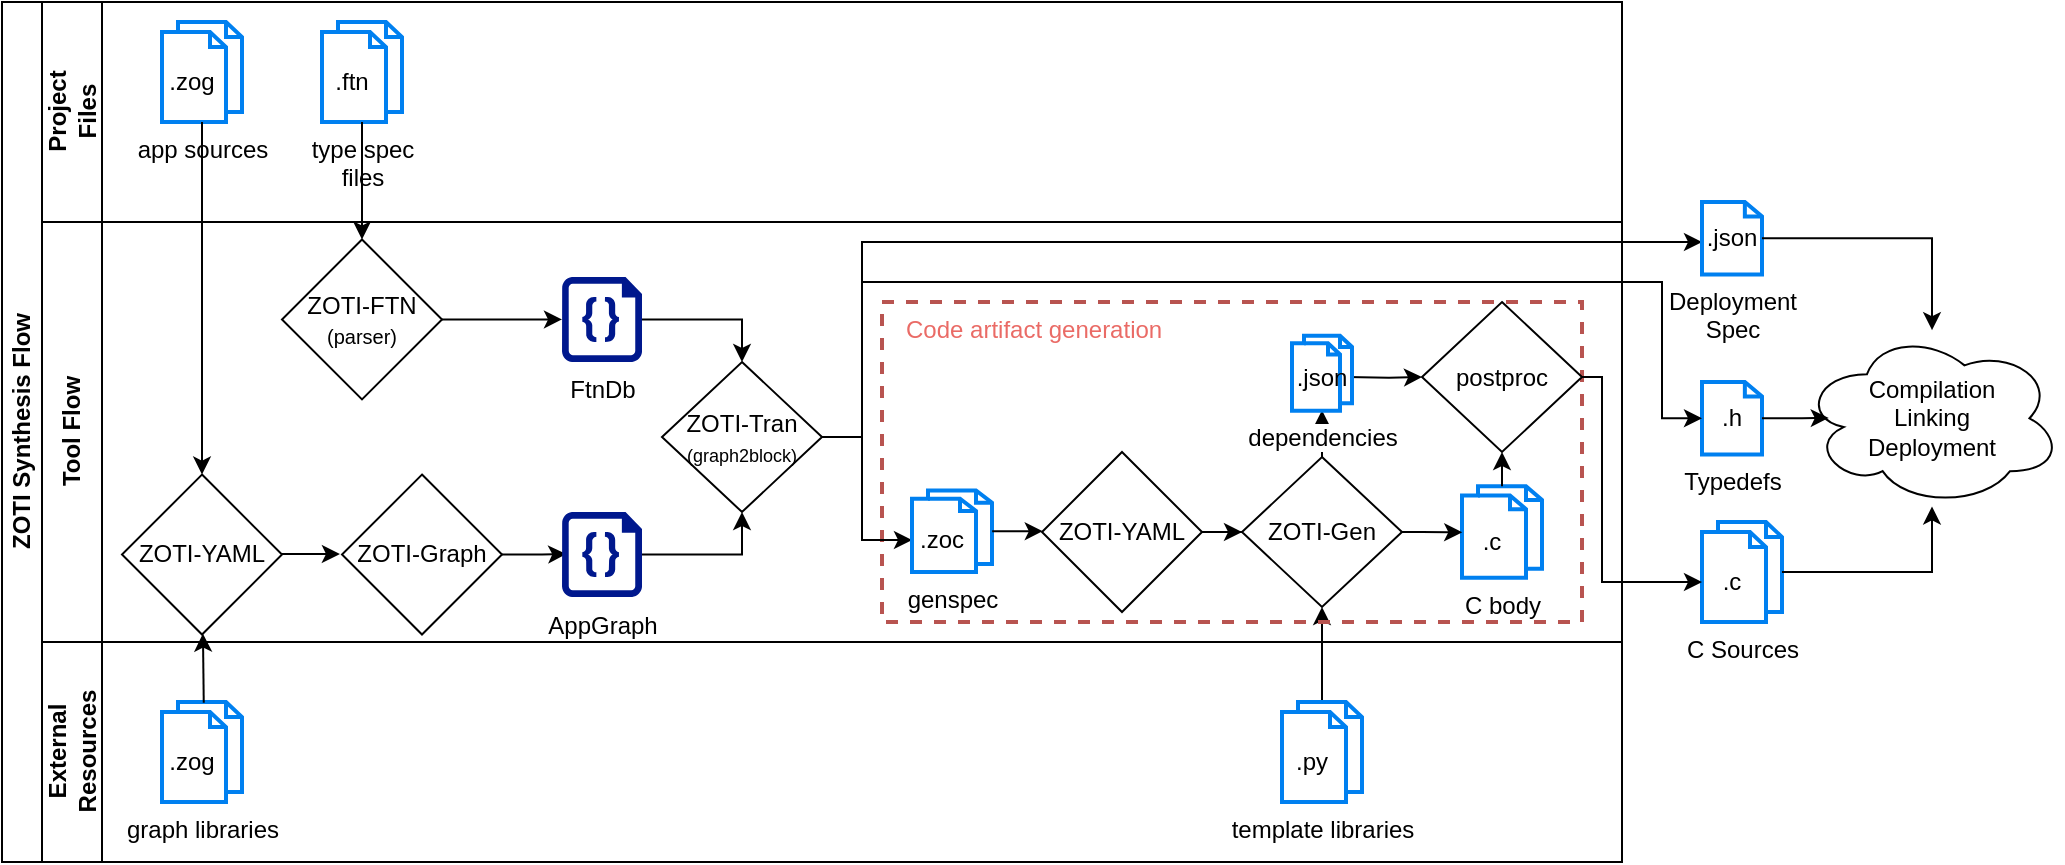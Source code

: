 <mxfile version="21.1.2" type="device" pages="2">
  <diagram id="prtHgNgQTEPvFCAcTncT" name="Page-1">
    <mxGraphModel dx="661" dy="906" grid="1" gridSize="10" guides="1" tooltips="1" connect="1" arrows="1" fold="1" page="1" pageScale="1" pageWidth="827" pageHeight="1169" math="0" shadow="0">
      <root>
        <mxCell id="0" />
        <mxCell id="1" parent="0" />
        <mxCell id="dNxyNK7c78bLwvsdeMH5-19" value="ZOTI Synthesis Flow" style="swimlane;html=1;childLayout=stackLayout;resizeParent=1;resizeParentMax=0;horizontal=0;startSize=20;horizontalStack=0;" parent="1" vertex="1">
          <mxGeometry x="10" y="10" width="810" height="430" as="geometry" />
        </mxCell>
        <mxCell id="dNxyNK7c78bLwvsdeMH5-20" value="Project&lt;br&gt;Files" style="swimlane;html=1;startSize=30;horizontal=0;" parent="dNxyNK7c78bLwvsdeMH5-19" vertex="1">
          <mxGeometry x="20" width="790" height="110" as="geometry">
            <mxRectangle x="20" width="430" height="30" as="alternateBounds" />
          </mxGeometry>
        </mxCell>
        <mxCell id="8JhQtjsmq_hKnZak356e-7" value="" style="group" parent="dNxyNK7c78bLwvsdeMH5-20" vertex="1" connectable="0">
          <mxGeometry x="60" y="10" width="40" height="50" as="geometry" />
        </mxCell>
        <mxCell id="8JhQtjsmq_hKnZak356e-10" value="" style="group" parent="8JhQtjsmq_hKnZak356e-7" vertex="1" connectable="0">
          <mxGeometry width="40" height="50" as="geometry" />
        </mxCell>
        <mxCell id="8JhQtjsmq_hKnZak356e-5" value="app sources" style="html=1;verticalLabelPosition=bottom;align=center;labelBackgroundColor=#ffffff;verticalAlign=top;strokeWidth=2;strokeColor=#0080F0;shadow=0;dashed=0;shape=mxgraph.ios7.icons.documents;" parent="8JhQtjsmq_hKnZak356e-10" vertex="1">
          <mxGeometry width="40" height="50" as="geometry" />
        </mxCell>
        <mxCell id="8JhQtjsmq_hKnZak356e-6" value=".zog" style="text;html=1;strokeColor=none;fillColor=none;align=center;verticalAlign=middle;whiteSpace=wrap;rounded=0;" parent="8JhQtjsmq_hKnZak356e-10" vertex="1">
          <mxGeometry y="15" width="30" height="30" as="geometry" />
        </mxCell>
        <mxCell id="8JhQtjsmq_hKnZak356e-28" value="" style="group" parent="dNxyNK7c78bLwvsdeMH5-20" vertex="1" connectable="0">
          <mxGeometry x="140" y="10" width="40" height="50" as="geometry" />
        </mxCell>
        <mxCell id="8JhQtjsmq_hKnZak356e-29" value="" style="group" parent="8JhQtjsmq_hKnZak356e-28" vertex="1" connectable="0">
          <mxGeometry width="40" height="50" as="geometry" />
        </mxCell>
        <mxCell id="8JhQtjsmq_hKnZak356e-30" value="type spec&lt;br&gt;files" style="html=1;verticalLabelPosition=bottom;align=center;labelBackgroundColor=#ffffff;verticalAlign=top;strokeWidth=2;strokeColor=#0080F0;shadow=0;dashed=0;shape=mxgraph.ios7.icons.documents;" parent="8JhQtjsmq_hKnZak356e-29" vertex="1">
          <mxGeometry width="40" height="50" as="geometry" />
        </mxCell>
        <mxCell id="8JhQtjsmq_hKnZak356e-31" value=".ftn" style="text;html=1;strokeColor=none;fillColor=none;align=center;verticalAlign=middle;whiteSpace=wrap;rounded=0;" parent="8JhQtjsmq_hKnZak356e-29" vertex="1">
          <mxGeometry y="15" width="30" height="30" as="geometry" />
        </mxCell>
        <mxCell id="8JhQtjsmq_hKnZak356e-75" value="" style="edgeStyle=orthogonalEdgeStyle;rounded=0;orthogonalLoop=1;jettySize=auto;html=1;" parent="dNxyNK7c78bLwvsdeMH5-19" source="8JhQtjsmq_hKnZak356e-73" target="8JhQtjsmq_hKnZak356e-65" edge="1">
          <mxGeometry relative="1" as="geometry" />
        </mxCell>
        <mxCell id="dNxyNK7c78bLwvsdeMH5-21" value="Tool Flow" style="swimlane;html=1;startSize=30;horizontal=0;" parent="dNxyNK7c78bLwvsdeMH5-19" vertex="1">
          <mxGeometry x="20" y="110" width="790" height="210" as="geometry" />
        </mxCell>
        <mxCell id="8JhQtjsmq_hKnZak356e-114" value="" style="rounded=0;whiteSpace=wrap;html=1;fillColor=none;strokeColor=#b85450;dashed=1;strokeWidth=2;" parent="dNxyNK7c78bLwvsdeMH5-21" vertex="1">
          <mxGeometry x="420" y="40" width="350" height="160" as="geometry" />
        </mxCell>
        <mxCell id="8JhQtjsmq_hKnZak356e-22" value="" style="edgeStyle=orthogonalEdgeStyle;rounded=0;orthogonalLoop=1;jettySize=auto;html=1;entryX=0.053;entryY=0.493;entryDx=0;entryDy=0;entryPerimeter=0;" parent="dNxyNK7c78bLwvsdeMH5-21" source="ebs-tWVnCiQXyDpTx4YO-1" target="8JhQtjsmq_hKnZak356e-23" edge="1">
          <mxGeometry relative="1" as="geometry">
            <mxPoint x="190" y="60" as="targetPoint" />
          </mxGeometry>
        </mxCell>
        <mxCell id="8JhQtjsmq_hKnZak356e-18" value="ZOTI-YAML" style="rhombus;whiteSpace=wrap;html=1;" parent="dNxyNK7c78bLwvsdeMH5-21" vertex="1">
          <mxGeometry x="40" y="126.28" width="80" height="80" as="geometry" />
        </mxCell>
        <mxCell id="8JhQtjsmq_hKnZak356e-47" style="edgeStyle=orthogonalEdgeStyle;rounded=0;orthogonalLoop=1;jettySize=auto;html=1;exitX=1;exitY=0.5;exitDx=0;exitDy=0;exitPerimeter=0;entryX=0.5;entryY=1;entryDx=0;entryDy=0;" parent="dNxyNK7c78bLwvsdeMH5-21" source="8JhQtjsmq_hKnZak356e-23" target="8JhQtjsmq_hKnZak356e-44" edge="1">
          <mxGeometry relative="1" as="geometry" />
        </mxCell>
        <mxCell id="8JhQtjsmq_hKnZak356e-23" value="AppGraph" style="sketch=0;aspect=fixed;pointerEvents=1;shadow=0;dashed=0;html=1;strokeColor=none;labelPosition=center;verticalLabelPosition=bottom;verticalAlign=top;align=center;fillColor=#00188D;shape=mxgraph.azure.code_file" parent="dNxyNK7c78bLwvsdeMH5-21" vertex="1">
          <mxGeometry x="260" y="145.0" width="40" height="42.55" as="geometry" />
        </mxCell>
        <mxCell id="S4RugOadntE1pTgWc9Wk-1" style="edgeStyle=orthogonalEdgeStyle;rounded=0;orthogonalLoop=1;jettySize=auto;html=1;exitX=1;exitY=0.5;exitDx=0;exitDy=0;entryX=0;entryY=0.5;entryDx=0;entryDy=0;entryPerimeter=0;" edge="1" parent="dNxyNK7c78bLwvsdeMH5-21" source="8JhQtjsmq_hKnZak356e-32" target="8JhQtjsmq_hKnZak356e-36">
          <mxGeometry relative="1" as="geometry" />
        </mxCell>
        <mxCell id="8JhQtjsmq_hKnZak356e-32" value="ZOTI-FTN&lt;br&gt;&lt;font style=&quot;font-size: 10px;&quot;&gt;(parser)&lt;/font&gt;" style="rhombus;whiteSpace=wrap;html=1;" parent="dNxyNK7c78bLwvsdeMH5-21" vertex="1">
          <mxGeometry x="120" y="8.73" width="80" height="80" as="geometry" />
        </mxCell>
        <mxCell id="8JhQtjsmq_hKnZak356e-45" value="" style="edgeStyle=orthogonalEdgeStyle;rounded=0;orthogonalLoop=1;jettySize=auto;html=1;entryX=0.5;entryY=0;entryDx=0;entryDy=0;" parent="dNxyNK7c78bLwvsdeMH5-21" source="8JhQtjsmq_hKnZak356e-36" target="8JhQtjsmq_hKnZak356e-44" edge="1">
          <mxGeometry relative="1" as="geometry" />
        </mxCell>
        <mxCell id="8JhQtjsmq_hKnZak356e-36" value="FtnDb" style="sketch=0;aspect=fixed;pointerEvents=1;shadow=0;dashed=0;html=1;strokeColor=none;labelPosition=center;verticalLabelPosition=bottom;verticalAlign=top;align=center;fillColor=#00188D;shape=mxgraph.azure.code_file" parent="dNxyNK7c78bLwvsdeMH5-21" vertex="1">
          <mxGeometry x="260" y="27.45" width="40" height="42.55" as="geometry" />
        </mxCell>
        <mxCell id="8JhQtjsmq_hKnZak356e-86" style="edgeStyle=orthogonalEdgeStyle;rounded=0;orthogonalLoop=1;jettySize=auto;html=1;exitX=1;exitY=0.5;exitDx=0;exitDy=0;entryX=0;entryY=0.5;entryDx=0;entryDy=0;" parent="dNxyNK7c78bLwvsdeMH5-21" source="8JhQtjsmq_hKnZak356e-44" target="8JhQtjsmq_hKnZak356e-83" edge="1">
          <mxGeometry relative="1" as="geometry">
            <Array as="points">
              <mxPoint x="410" y="107" />
              <mxPoint x="410" y="159" />
              <mxPoint x="435" y="159" />
            </Array>
          </mxGeometry>
        </mxCell>
        <mxCell id="8JhQtjsmq_hKnZak356e-44" value="ZOTI-Tran&lt;br&gt;&lt;font style=&quot;font-size: 9px;&quot;&gt;(graph2block)&lt;/font&gt;" style="rhombus;whiteSpace=wrap;html=1;verticalAlign=middle;sketch=0;shadow=0;dashed=0;align=center;" parent="dNxyNK7c78bLwvsdeMH5-21" vertex="1">
          <mxGeometry x="310" y="70" width="80" height="75" as="geometry" />
        </mxCell>
        <mxCell id="ebs-tWVnCiQXyDpTx4YO-4" style="edgeStyle=orthogonalEdgeStyle;rounded=0;orthogonalLoop=1;jettySize=auto;html=1;exitX=0.5;exitY=0;exitDx=0;exitDy=0;" parent="dNxyNK7c78bLwvsdeMH5-21" source="8JhQtjsmq_hKnZak356e-65" edge="1">
          <mxGeometry relative="1" as="geometry">
            <mxPoint x="640" y="94.07" as="targetPoint" />
          </mxGeometry>
        </mxCell>
        <mxCell id="8JhQtjsmq_hKnZak356e-65" value="ZOTI-Gen" style="rhombus;whiteSpace=wrap;html=1;verticalAlign=middle;sketch=0;shadow=0;dashed=0;align=center;" parent="dNxyNK7c78bLwvsdeMH5-21" vertex="1">
          <mxGeometry x="600" y="117.5" width="80" height="75" as="geometry" />
        </mxCell>
        <mxCell id="8JhQtjsmq_hKnZak356e-80" value="" style="group" parent="dNxyNK7c78bLwvsdeMH5-21" vertex="1" connectable="0">
          <mxGeometry x="435" y="133.72" width="40" height="40.77" as="geometry" />
        </mxCell>
        <mxCell id="8JhQtjsmq_hKnZak356e-81" value="" style="group" parent="8JhQtjsmq_hKnZak356e-80" vertex="1" connectable="0">
          <mxGeometry y="0.536" width="40" height="40.77" as="geometry" />
        </mxCell>
        <mxCell id="8JhQtjsmq_hKnZak356e-82" value="genspec" style="html=1;verticalLabelPosition=bottom;align=center;labelBackgroundColor=#ffffff;verticalAlign=top;strokeWidth=2;strokeColor=#0080F0;shadow=0;dashed=0;shape=mxgraph.ios7.icons.documents;" parent="8JhQtjsmq_hKnZak356e-81" vertex="1">
          <mxGeometry width="40" height="40.77" as="geometry" />
        </mxCell>
        <mxCell id="8JhQtjsmq_hKnZak356e-83" value=".zoc" style="text;html=1;strokeColor=none;fillColor=none;align=center;verticalAlign=middle;whiteSpace=wrap;rounded=0;" parent="8JhQtjsmq_hKnZak356e-81" vertex="1">
          <mxGeometry y="12.231" width="30" height="24.462" as="geometry" />
        </mxCell>
        <mxCell id="8JhQtjsmq_hKnZak356e-87" value="" style="edgeStyle=orthogonalEdgeStyle;rounded=0;orthogonalLoop=1;jettySize=auto;html=1;exitX=1.002;exitY=0.5;exitDx=0;exitDy=0;exitPerimeter=0;" parent="dNxyNK7c78bLwvsdeMH5-21" source="8JhQtjsmq_hKnZak356e-82" target="8JhQtjsmq_hKnZak356e-115" edge="1">
          <mxGeometry relative="1" as="geometry">
            <Array as="points">
              <mxPoint x="480" y="155" />
              <mxPoint x="480" y="155" />
            </Array>
          </mxGeometry>
        </mxCell>
        <mxCell id="8JhQtjsmq_hKnZak356e-78" value="postproc" style="rhombus;whiteSpace=wrap;html=1;verticalAlign=middle;sketch=0;shadow=0;dashed=0;align=center;" parent="dNxyNK7c78bLwvsdeMH5-21" vertex="1">
          <mxGeometry x="690" y="40.0" width="80" height="75" as="geometry" />
        </mxCell>
        <mxCell id="8JhQtjsmq_hKnZak356e-79" value="" style="edgeStyle=orthogonalEdgeStyle;rounded=0;orthogonalLoop=1;jettySize=auto;html=1;" parent="dNxyNK7c78bLwvsdeMH5-21" target="8JhQtjsmq_hKnZak356e-78" edge="1">
          <mxGeometry relative="1" as="geometry">
            <mxPoint x="652.5" y="77.44" as="sourcePoint" />
          </mxGeometry>
        </mxCell>
        <mxCell id="8JhQtjsmq_hKnZak356e-116" value="" style="edgeStyle=orthogonalEdgeStyle;rounded=0;orthogonalLoop=1;jettySize=auto;html=1;" parent="dNxyNK7c78bLwvsdeMH5-21" source="8JhQtjsmq_hKnZak356e-115" target="8JhQtjsmq_hKnZak356e-65" edge="1">
          <mxGeometry relative="1" as="geometry" />
        </mxCell>
        <mxCell id="8JhQtjsmq_hKnZak356e-115" value="ZOTI-YAML" style="rhombus;whiteSpace=wrap;html=1;" parent="dNxyNK7c78bLwvsdeMH5-21" vertex="1">
          <mxGeometry x="500" y="115.0" width="80" height="80" as="geometry" />
        </mxCell>
        <mxCell id="8JhQtjsmq_hKnZak356e-131" value="Code artifact generation" style="text;html=1;strokeColor=none;fillColor=none;align=left;verticalAlign=middle;whiteSpace=wrap;rounded=0;fontColor=#EA6B66;" parent="dNxyNK7c78bLwvsdeMH5-21" vertex="1">
          <mxGeometry x="430" y="46.23" width="195" height="16.27" as="geometry" />
        </mxCell>
        <mxCell id="ebs-tWVnCiQXyDpTx4YO-1" value="ZOTI-Graph" style="rhombus;whiteSpace=wrap;html=1;" parent="dNxyNK7c78bLwvsdeMH5-21" vertex="1">
          <mxGeometry x="150" y="126.28" width="80" height="80" as="geometry" />
        </mxCell>
        <mxCell id="ebs-tWVnCiQXyDpTx4YO-2" value="" style="edgeStyle=orthogonalEdgeStyle;rounded=0;orthogonalLoop=1;jettySize=auto;html=1;entryX=-0.013;entryY=0.497;entryDx=0;entryDy=0;entryPerimeter=0;" parent="dNxyNK7c78bLwvsdeMH5-21" source="8JhQtjsmq_hKnZak356e-18" target="ebs-tWVnCiQXyDpTx4YO-1" edge="1">
          <mxGeometry relative="1" as="geometry">
            <mxPoint x="150" y="286" as="sourcePoint" />
            <mxPoint x="352" y="286" as="targetPoint" />
            <Array as="points">
              <mxPoint x="140" y="166" />
            </Array>
          </mxGeometry>
        </mxCell>
        <mxCell id="ebs-tWVnCiQXyDpTx4YO-5" value="dependencies" style="html=1;verticalLabelPosition=bottom;align=center;labelBackgroundColor=#ffffff;verticalAlign=top;strokeWidth=2;strokeColor=#0080F0;shadow=0;dashed=0;shape=mxgraph.ios7.icons.documents;" parent="dNxyNK7c78bLwvsdeMH5-21" vertex="1">
          <mxGeometry x="625" y="56.87" width="30" height="37.5" as="geometry" />
        </mxCell>
        <mxCell id="8JhQtjsmq_hKnZak356e-101" value=".json" style="text;html=1;strokeColor=none;fillColor=none;align=center;verticalAlign=middle;whiteSpace=wrap;rounded=0;" parent="dNxyNK7c78bLwvsdeMH5-21" vertex="1">
          <mxGeometry x="625" y="62.5" width="30" height="30" as="geometry" />
        </mxCell>
        <mxCell id="dNxyNK7c78bLwvsdeMH5-22" value="External&lt;br&gt;Resources" style="swimlane;html=1;startSize=30;horizontal=0;" parent="dNxyNK7c78bLwvsdeMH5-19" vertex="1">
          <mxGeometry x="20" y="320" width="790" height="110" as="geometry" />
        </mxCell>
        <mxCell id="8JhQtjsmq_hKnZak356e-14" value="" style="group" parent="dNxyNK7c78bLwvsdeMH5-22" vertex="1" connectable="0">
          <mxGeometry x="60" y="50" width="40" height="50" as="geometry" />
        </mxCell>
        <mxCell id="8JhQtjsmq_hKnZak356e-43" value="" style="group" parent="8JhQtjsmq_hKnZak356e-14" vertex="1" connectable="0">
          <mxGeometry y="-20" width="40" height="50" as="geometry" />
        </mxCell>
        <mxCell id="8JhQtjsmq_hKnZak356e-15" value="graph libraries" style="html=1;verticalLabelPosition=bottom;align=center;labelBackgroundColor=#ffffff;verticalAlign=top;strokeWidth=2;strokeColor=#0080F0;shadow=0;dashed=0;shape=mxgraph.ios7.icons.documents;" parent="8JhQtjsmq_hKnZak356e-43" vertex="1">
          <mxGeometry width="40" height="50" as="geometry" />
        </mxCell>
        <mxCell id="8JhQtjsmq_hKnZak356e-16" value=".zog" style="text;html=1;strokeColor=none;fillColor=none;align=center;verticalAlign=middle;whiteSpace=wrap;rounded=0;" parent="8JhQtjsmq_hKnZak356e-43" vertex="1">
          <mxGeometry y="15" width="30" height="30" as="geometry" />
        </mxCell>
        <mxCell id="8JhQtjsmq_hKnZak356e-71" value="" style="group" parent="dNxyNK7c78bLwvsdeMH5-22" vertex="1" connectable="0">
          <mxGeometry x="620" y="30" width="40" height="50" as="geometry" />
        </mxCell>
        <mxCell id="8JhQtjsmq_hKnZak356e-72" value="" style="group" parent="8JhQtjsmq_hKnZak356e-71" vertex="1" connectable="0">
          <mxGeometry width="40" height="50" as="geometry" />
        </mxCell>
        <mxCell id="8JhQtjsmq_hKnZak356e-73" value="template libraries" style="html=1;verticalLabelPosition=bottom;align=center;labelBackgroundColor=#ffffff;verticalAlign=top;strokeWidth=2;strokeColor=#0080F0;shadow=0;dashed=0;shape=mxgraph.ios7.icons.documents;" parent="8JhQtjsmq_hKnZak356e-72" vertex="1">
          <mxGeometry width="40" height="50" as="geometry" />
        </mxCell>
        <mxCell id="8JhQtjsmq_hKnZak356e-74" value=".py" style="text;html=1;strokeColor=none;fillColor=none;align=center;verticalAlign=middle;whiteSpace=wrap;rounded=0;" parent="8JhQtjsmq_hKnZak356e-72" vertex="1">
          <mxGeometry y="15" width="30" height="30" as="geometry" />
        </mxCell>
        <mxCell id="8JhQtjsmq_hKnZak356e-19" value="" style="endArrow=classic;html=1;rounded=0;exitX=0.522;exitY=0.007;exitDx=0;exitDy=0;exitPerimeter=0;" parent="dNxyNK7c78bLwvsdeMH5-19" source="8JhQtjsmq_hKnZak356e-15" target="8JhQtjsmq_hKnZak356e-18" edge="1">
          <mxGeometry width="50" height="50" relative="1" as="geometry">
            <mxPoint x="80" y="240" as="sourcePoint" />
            <mxPoint x="130" y="190" as="targetPoint" />
          </mxGeometry>
        </mxCell>
        <mxCell id="8JhQtjsmq_hKnZak356e-20" value="" style="edgeStyle=orthogonalEdgeStyle;rounded=0;orthogonalLoop=1;jettySize=auto;html=1;" parent="dNxyNK7c78bLwvsdeMH5-19" source="8JhQtjsmq_hKnZak356e-5" target="8JhQtjsmq_hKnZak356e-18" edge="1">
          <mxGeometry relative="1" as="geometry" />
        </mxCell>
        <mxCell id="8JhQtjsmq_hKnZak356e-33" value="" style="edgeStyle=orthogonalEdgeStyle;rounded=0;orthogonalLoop=1;jettySize=auto;html=1;" parent="dNxyNK7c78bLwvsdeMH5-19" source="8JhQtjsmq_hKnZak356e-30" target="8JhQtjsmq_hKnZak356e-32" edge="1">
          <mxGeometry relative="1" as="geometry" />
        </mxCell>
        <mxCell id="8JhQtjsmq_hKnZak356e-62" style="edgeStyle=orthogonalEdgeStyle;rounded=0;orthogonalLoop=1;jettySize=auto;html=1;exitX=1;exitY=0.5;exitDx=0;exitDy=0;" parent="1" source="8JhQtjsmq_hKnZak356e-44" target="8JhQtjsmq_hKnZak356e-100" edge="1">
          <mxGeometry relative="1" as="geometry">
            <Array as="points">
              <mxPoint x="440" y="228" />
              <mxPoint x="440" y="130" />
            </Array>
          </mxGeometry>
        </mxCell>
        <mxCell id="8JhQtjsmq_hKnZak356e-93" value="" style="group" parent="1" vertex="1" connectable="0">
          <mxGeometry x="740" y="248.72" width="40" height="45.77" as="geometry" />
        </mxCell>
        <mxCell id="8JhQtjsmq_hKnZak356e-94" value="" style="group" parent="8JhQtjsmq_hKnZak356e-93" vertex="1" connectable="0">
          <mxGeometry y="3.4" width="40" height="45.77" as="geometry" />
        </mxCell>
        <mxCell id="8JhQtjsmq_hKnZak356e-95" value="C body" style="html=1;verticalLabelPosition=bottom;align=center;labelBackgroundColor=#ffffff;verticalAlign=top;strokeWidth=2;strokeColor=#0080F0;shadow=0;dashed=0;shape=mxgraph.ios7.icons.documents;" parent="8JhQtjsmq_hKnZak356e-94" vertex="1">
          <mxGeometry width="40" height="45.77" as="geometry" />
        </mxCell>
        <mxCell id="8JhQtjsmq_hKnZak356e-96" value=".c" style="text;html=1;strokeColor=none;fillColor=none;align=center;verticalAlign=middle;whiteSpace=wrap;rounded=0;" parent="8JhQtjsmq_hKnZak356e-94" vertex="1">
          <mxGeometry y="13.731" width="30" height="27.462" as="geometry" />
        </mxCell>
        <mxCell id="8JhQtjsmq_hKnZak356e-98" value="" style="edgeStyle=orthogonalEdgeStyle;rounded=0;orthogonalLoop=1;jettySize=auto;html=1;entryX=0.5;entryY=1;entryDx=0;entryDy=0;" parent="1" source="8JhQtjsmq_hKnZak356e-95" target="8JhQtjsmq_hKnZak356e-78" edge="1">
          <mxGeometry relative="1" as="geometry">
            <Array as="points">
              <mxPoint x="760" y="250" />
              <mxPoint x="760" y="250" />
            </Array>
          </mxGeometry>
        </mxCell>
        <mxCell id="8JhQtjsmq_hKnZak356e-103" value="" style="group" parent="1" vertex="1" connectable="0">
          <mxGeometry x="860" y="200" width="30" height="36.28" as="geometry" />
        </mxCell>
        <mxCell id="8JhQtjsmq_hKnZak356e-99" value="Typedefs" style="html=1;verticalLabelPosition=bottom;align=center;labelBackgroundColor=#ffffff;verticalAlign=top;strokeWidth=2;strokeColor=#0080F0;shadow=0;dashed=0;shape=mxgraph.ios7.icons.document;" parent="8JhQtjsmq_hKnZak356e-103" vertex="1">
          <mxGeometry width="30" height="36.28" as="geometry" />
        </mxCell>
        <mxCell id="8JhQtjsmq_hKnZak356e-102" value=".h" style="text;html=1;strokeColor=none;fillColor=none;align=center;verticalAlign=middle;whiteSpace=wrap;rounded=0;" parent="8JhQtjsmq_hKnZak356e-103" vertex="1">
          <mxGeometry y="3.14" width="30" height="30.0" as="geometry" />
        </mxCell>
        <mxCell id="8JhQtjsmq_hKnZak356e-108" value="" style="group;fontStyle=1" parent="1" vertex="1" connectable="0">
          <mxGeometry x="860" y="270" width="40" height="50" as="geometry" />
        </mxCell>
        <mxCell id="8JhQtjsmq_hKnZak356e-109" value="" style="group" parent="8JhQtjsmq_hKnZak356e-108" vertex="1" connectable="0">
          <mxGeometry width="40" height="50" as="geometry" />
        </mxCell>
        <mxCell id="8JhQtjsmq_hKnZak356e-110" value="C Sources" style="html=1;verticalLabelPosition=bottom;align=center;labelBackgroundColor=#ffffff;verticalAlign=top;strokeWidth=2;strokeColor=#0080F0;shadow=0;dashed=0;shape=mxgraph.ios7.icons.documents;" parent="8JhQtjsmq_hKnZak356e-109" vertex="1">
          <mxGeometry width="40" height="50" as="geometry" />
        </mxCell>
        <mxCell id="8JhQtjsmq_hKnZak356e-111" value=".c" style="text;html=1;strokeColor=none;fillColor=none;align=center;verticalAlign=middle;whiteSpace=wrap;rounded=0;" parent="8JhQtjsmq_hKnZak356e-109" vertex="1">
          <mxGeometry y="15" width="30" height="30" as="geometry" />
        </mxCell>
        <mxCell id="8JhQtjsmq_hKnZak356e-112" style="edgeStyle=orthogonalEdgeStyle;rounded=0;orthogonalLoop=1;jettySize=auto;html=1;exitX=1;exitY=0.5;exitDx=0;exitDy=0;" parent="1" source="8JhQtjsmq_hKnZak356e-78" target="8JhQtjsmq_hKnZak356e-110" edge="1">
          <mxGeometry relative="1" as="geometry">
            <Array as="points">
              <mxPoint x="810" y="198" />
              <mxPoint x="810" y="300" />
            </Array>
          </mxGeometry>
        </mxCell>
        <mxCell id="8JhQtjsmq_hKnZak356e-113" style="edgeStyle=orthogonalEdgeStyle;rounded=0;orthogonalLoop=1;jettySize=auto;html=1;exitX=1;exitY=0.5;exitDx=0;exitDy=0;entryX=0;entryY=0.5;entryDx=0;entryDy=0;" parent="1" source="8JhQtjsmq_hKnZak356e-44" target="8JhQtjsmq_hKnZak356e-102" edge="1">
          <mxGeometry relative="1" as="geometry">
            <Array as="points">
              <mxPoint x="440" y="228" />
              <mxPoint x="440" y="150" />
              <mxPoint x="840" y="150" />
              <mxPoint x="840" y="218" />
            </Array>
          </mxGeometry>
        </mxCell>
        <mxCell id="8JhQtjsmq_hKnZak356e-118" value="" style="edgeStyle=orthogonalEdgeStyle;rounded=0;orthogonalLoop=1;jettySize=auto;html=1;entryX=0.004;entryY=0.338;entryDx=0;entryDy=0;entryPerimeter=0;" parent="1" source="8JhQtjsmq_hKnZak356e-65" target="8JhQtjsmq_hKnZak356e-96" edge="1">
          <mxGeometry relative="1" as="geometry">
            <Array as="points">
              <mxPoint x="720" y="275" />
              <mxPoint x="720" y="275" />
            </Array>
          </mxGeometry>
        </mxCell>
        <mxCell id="8JhQtjsmq_hKnZak356e-121" value="" style="group" parent="1" vertex="1" connectable="0">
          <mxGeometry x="860" y="110" width="30" height="36.28" as="geometry" />
        </mxCell>
        <mxCell id="8JhQtjsmq_hKnZak356e-59" value="Deployment&lt;br&gt;Spec" style="html=1;verticalLabelPosition=bottom;align=center;labelBackgroundColor=#ffffff;verticalAlign=top;strokeWidth=2;strokeColor=#0080F0;shadow=0;dashed=0;shape=mxgraph.ios7.icons.document;" parent="8JhQtjsmq_hKnZak356e-121" vertex="1">
          <mxGeometry width="30" height="36.28" as="geometry" />
        </mxCell>
        <mxCell id="8JhQtjsmq_hKnZak356e-100" value=".json" style="text;html=1;strokeColor=none;fillColor=none;align=center;verticalAlign=middle;whiteSpace=wrap;rounded=0;" parent="8JhQtjsmq_hKnZak356e-121" vertex="1">
          <mxGeometry y="3.14" width="30" height="30" as="geometry" />
        </mxCell>
        <mxCell id="8JhQtjsmq_hKnZak356e-125" value="Compilation&lt;br&gt;Linking&lt;br&gt;Deployment" style="ellipse;shape=cloud;whiteSpace=wrap;html=1;" parent="1" vertex="1">
          <mxGeometry x="910" y="174.07" width="130" height="88.14" as="geometry" />
        </mxCell>
        <mxCell id="8JhQtjsmq_hKnZak356e-126" value="" style="edgeStyle=orthogonalEdgeStyle;rounded=0;orthogonalLoop=1;jettySize=auto;html=1;" parent="1" source="8JhQtjsmq_hKnZak356e-100" target="8JhQtjsmq_hKnZak356e-125" edge="1">
          <mxGeometry relative="1" as="geometry" />
        </mxCell>
        <mxCell id="8JhQtjsmq_hKnZak356e-127" value="" style="edgeStyle=orthogonalEdgeStyle;rounded=0;orthogonalLoop=1;jettySize=auto;html=1;entryX=0.103;entryY=0.498;entryDx=0;entryDy=0;entryPerimeter=0;" parent="1" source="8JhQtjsmq_hKnZak356e-102" target="8JhQtjsmq_hKnZak356e-125" edge="1">
          <mxGeometry relative="1" as="geometry" />
        </mxCell>
        <mxCell id="8JhQtjsmq_hKnZak356e-130" value="" style="edgeStyle=orthogonalEdgeStyle;rounded=0;orthogonalLoop=1;jettySize=auto;html=1;" parent="1" source="8JhQtjsmq_hKnZak356e-110" target="8JhQtjsmq_hKnZak356e-125" edge="1">
          <mxGeometry relative="1" as="geometry" />
        </mxCell>
      </root>
    </mxGraphModel>
  </diagram>
  <diagram id="7Kcyx0Cad2ZCsybxyNOb" name="Page-2">
    <mxGraphModel dx="264" dy="362" grid="1" gridSize="10" guides="1" tooltips="1" connect="1" arrows="1" fold="1" page="1" pageScale="1" pageWidth="850" pageHeight="1100" math="0" shadow="0">
      <root>
        <mxCell id="0" />
        <mxCell id="1" parent="0" />
        <mxCell id="dRDLrgZyQowAOv4PKUXN-1" value="File(s)" style="html=1;verticalLabelPosition=bottom;align=center;labelBackgroundColor=#ffffff;verticalAlign=top;strokeWidth=2;strokeColor=#0080F0;shadow=0;dashed=0;shape=mxgraph.ios7.icons.documents;" vertex="1" parent="1">
          <mxGeometry x="17.22" y="10" width="32.05" height="40" as="geometry" />
        </mxCell>
        <mxCell id="XQMGvNzau4uiDRwTC6VA-2" value="Internal&lt;br&gt;Representation" style="sketch=0;aspect=fixed;pointerEvents=1;shadow=0;dashed=0;html=1;strokeColor=none;labelPosition=center;verticalLabelPosition=bottom;verticalAlign=top;align=center;fillColor=#00188D;shape=mxgraph.azure.code_file" vertex="1" parent="1">
          <mxGeometry x="103.9" y="10" width="37.6" height="40" as="geometry" />
        </mxCell>
        <mxCell id="XQMGvNzau4uiDRwTC6VA-3" value="Tool" style="rhombus;whiteSpace=wrap;html=1;verticalAlign=top;labelPosition=center;verticalLabelPosition=bottom;align=center;" vertex="1" parent="1">
          <mxGeometry x="200" y="5" width="46.5" height="50" as="geometry" />
        </mxCell>
      </root>
    </mxGraphModel>
  </diagram>
</mxfile>
